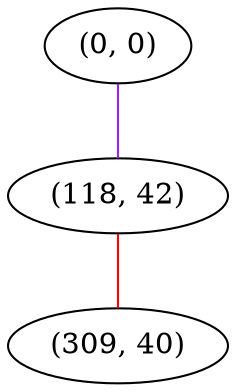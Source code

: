 graph "" {
"(0, 0)";
"(118, 42)";
"(309, 40)";
"(0, 0)" -- "(118, 42)"  [color=purple, key=0, weight=4];
"(118, 42)" -- "(309, 40)"  [color=red, key=0, weight=1];
}
